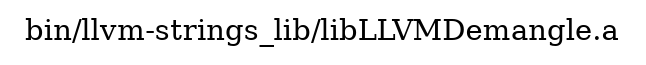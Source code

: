 digraph "bin/llvm-strings_lib/libLLVMDemangle.a" {
	label="bin/llvm-strings_lib/libLLVMDemangle.a";
	rankdir=LR;

}
